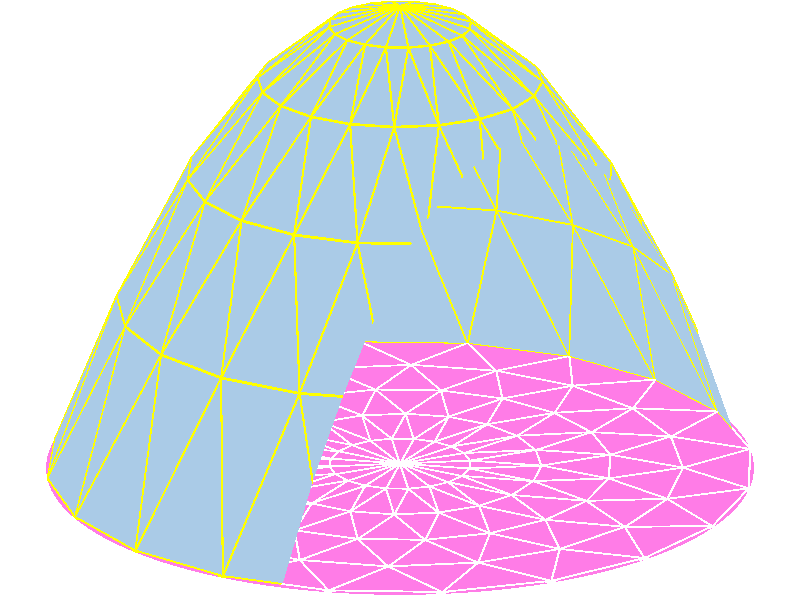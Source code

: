 //
// ansatz.pov
//
// (c) 2020 Prof Dr Andreas Müller, Hochschule Rapperswil
//
#include "colors.inc"

global_settings {
	assumed_gamma 1
}

#declare imagescale = 0.034;
#declare winkel = pi * (190 / 180);
#declare dist = 0.45;

camera {
        location <-30, 10, 20>
        look_at <0, 0.36, 0>
        right 16/9 * x * imagescale
        up y * imagescale
}

light_source {
        <-10, 10, 50> color White
        area_light <0.1,0,0> <0,0,0.1>, 10, 10
        adaptive 1
        jitter
}

light_source {
	< -4, 0.5, 0> color White
}

sky_sphere {
        pigment {
                color rgb<1,1,1>
        }
}

#declare Phistep = pi / 10;
#declare Rstep = 0.2;

#declare iPhimin = 0;
#declare iPhimax = 20;
#declare iRmin = 0;
#declare iRmax = 5;

#declare r = 0.003;

cylinder {
	<0, -r, 0>, <0, 0, 0>, 1
	pigment {
		color rgb<1, 0.2, 0.8>
	}
	finish {
		specular 0.9
		metallic
	}
}

#declare SQR = function(s) { s * s }

#declare func = function(s) { 1-SQR(s) }

#declare Phi = function(iPhi, iR) { Phistep * (iPhi + 0.5 * iR) }

#macro flaeche(iPhi, iR)
	<Rstep*iR*cos(Phi(iPhi,iR)), func(iR*Rstep), Rstep*iR*sin(Phi(iPhi,iR))>
#end

#macro ebene(iPhi, iR)
	< Rstep*iR*cos(Phi(iPhi, iR)), 0, Rstep*iR*sin(Phi(iPhi, iR)) >
#end

#declare sc = 0.999;

intersection {
	mesh {
		#declare iPhi = iPhimin;
		#while (iPhi < iPhimax)
			#declare A = ebene(iPhi, 0);
			#declare B = ebene(iPhi+1, 0);
			#declare C = sc * A;
			#declare D = sc * B;
			triangle { A, B, D }
			triangle { A, D, C }
			#declare iR = iRmin;
			#while (iR < iRmax)
				#declare A = flaeche(iPhi    , iR    );
				#declare B = flaeche(iPhi + 1, iR    );
				#declare C = flaeche(iPhi    , iR + 1);
				#declare D = flaeche(iPhi + 1, iR + 1);
				triangle { A, B, C }
				triangle { B, D, C }
				triangle { sc * A, sc * B, sc * C }
				triangle { sc * B, sc * D, sc * C }
				#declare iR = iR + 1;
			#end
			#declare iPhi = iPhi + 1;
		#end
		inside_vector <-0.001, 1, 0>
	}
	plane {  <cos(winkel), 0, sin(winkel)>, dist }

	pigment {
		color rgb<0.4, 0.6, 0.8>
	}
	finish {
		specular 0.9
		metallic
	}

}

#declare r2 = 0.003;

intersection {
	union {
		sphere { flaeche(0, 0), r2 }
		#declare iPhi = iPhimin;
		#while (iPhi < iPhimax)
			#declare A = flaeche(iPhi, 0);
			#declare B = flaeche(iPhi, 1);
			cylinder { A, B, r2 }
			#declare iR = 1;
			#while (iR < iRmax)
				#declare A = flaeche(iPhi    , iR    );
				#declare B = flaeche(iPhi + 1, iR    );
				#declare C = flaeche(iPhi    , iR + 1);
				#declare D = flaeche(iPhi + 1, iR + 1);
				sphere { A, r2 }
				sphere { B, r2 }
				sphere { C, r2 }
				cylinder { A, B, r2 }
				cylinder { B, C, r2 }
				cylinder { C, A, r2 }
				sphere { B, r2 }
				sphere { C, r2 }
				sphere { D, r2 }
				cylinder { B, D, r2 }
				cylinder { D, C, r2 }
				cylinder { C, B, r2 }
				#declare iR = iR + 1;
			#end
			#declare iPhi = iPhi + 1;
		#end
	}
	plane {  <cos(winkel), 0, sin(winkel)>, dist }

	pigment {
		color Yellow
	}
	finish {
		specular 0.9
		metallic
	}

}



union {
	sphere { ebene(0, 0), r2 }
	#declare iPhi = iPhimin;
	#while (iPhi < iPhimax)
		#declare A = ebene(iPhi, 0);
		#declare B = ebene(iPhi, 1);
		cylinder { A, B, r2 }
		#declare iR = 1;
		#while (iR < iRmax)
			#declare A = ebene(iPhi    , iR    );
			#declare B = ebene(iPhi + 1, iR    );
			#declare C = ebene(iPhi    , iR + 1);
			#declare D = ebene(iPhi + 1, iR + 1);
				sphere { A, r }
				sphere { B, r }
				sphere { C, r }
				cylinder { A, B, r }
				cylinder { B, C, r }
				cylinder { C, A, r }
				sphere { B, r }
				sphere { C, r }
				sphere { D, r }
				cylinder { B, D, r }
				cylinder { D, C, r }
				cylinder { C, B, r }
			#declare iR = iR + 1;
		#end
		#declare iPhi = iPhi + 1;
	#end

	pigment {
		color White
	}
	finish {
		specular 0.9
		metallic
	}

}

